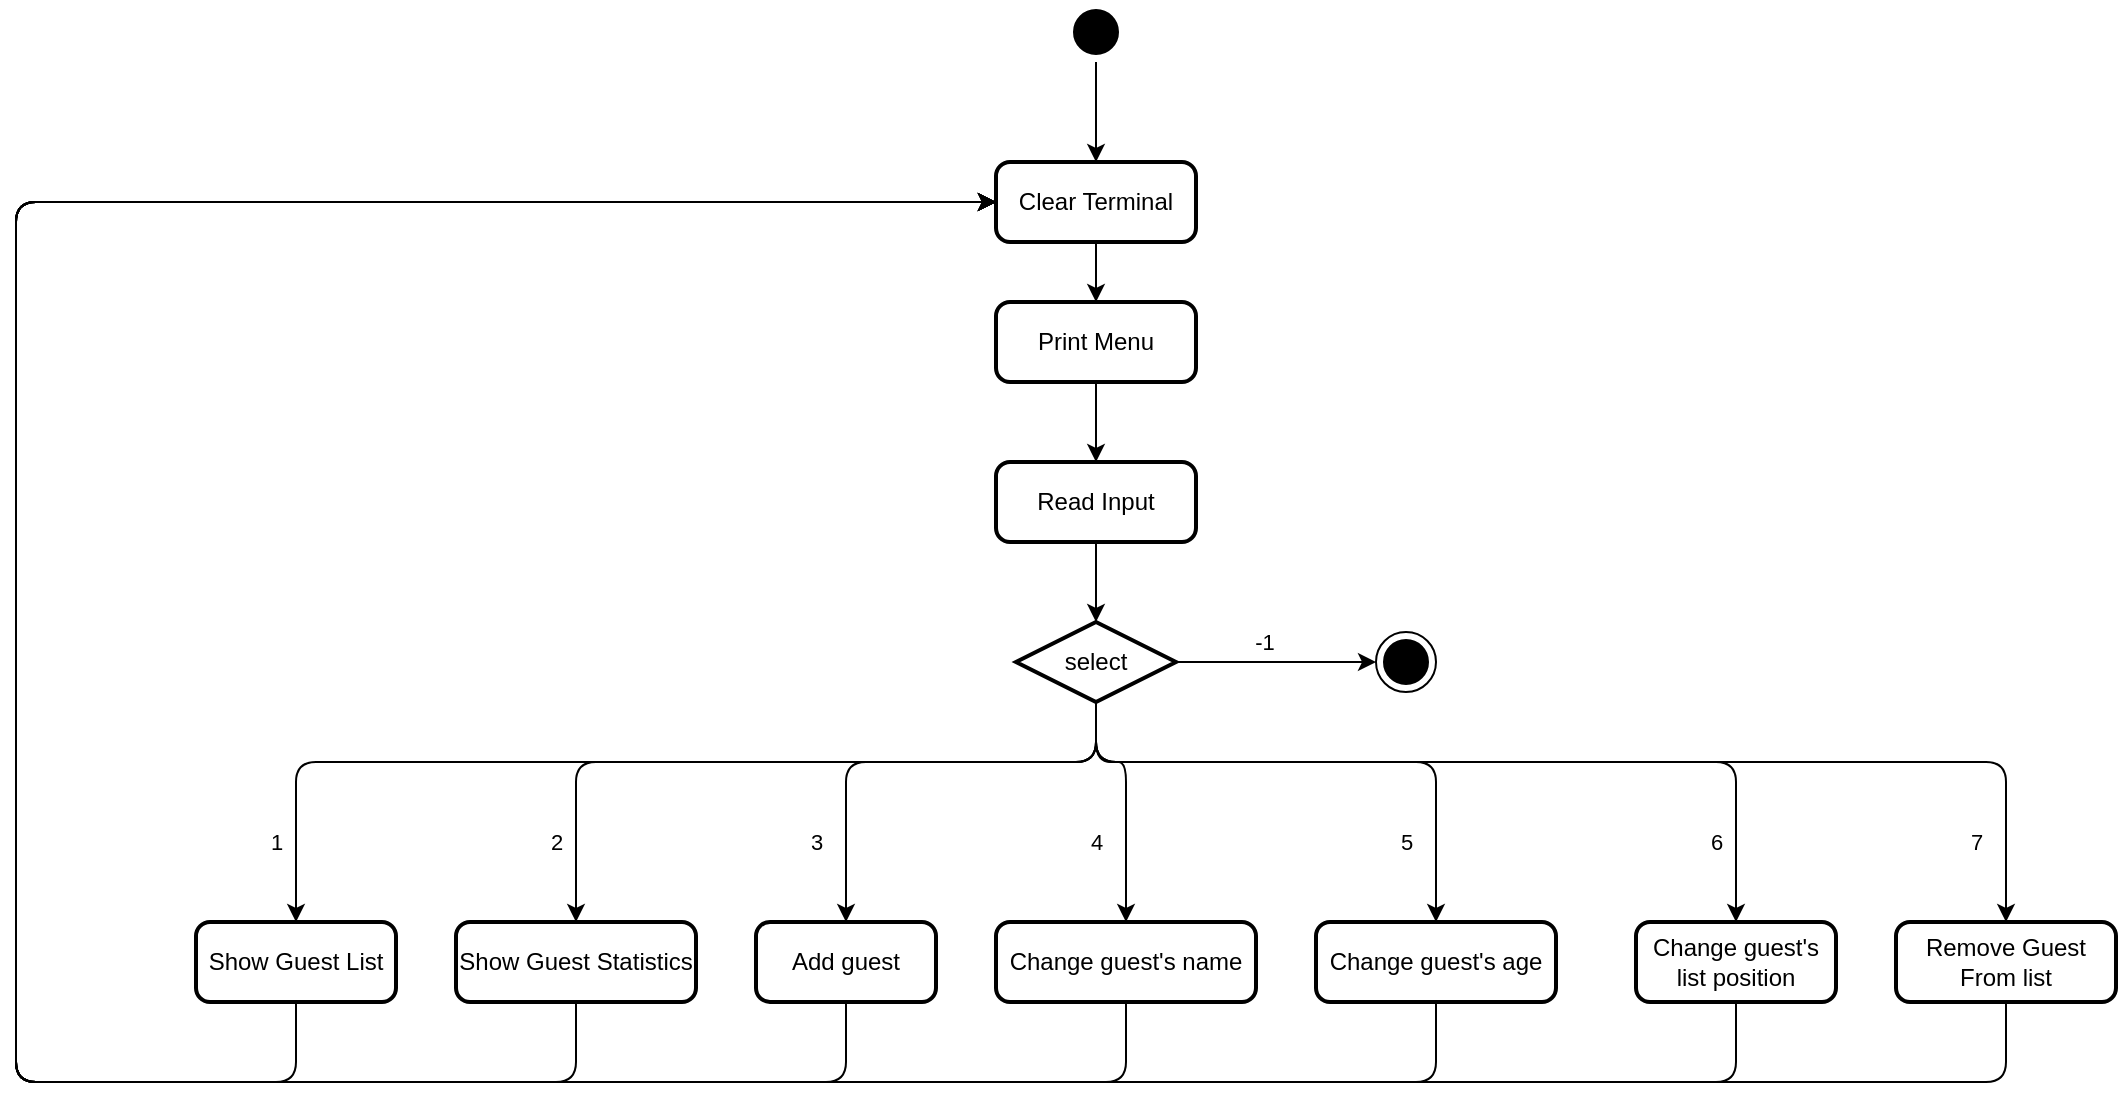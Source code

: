 <mxfile version="13.7.9" type="device"><diagram id="RhbGf4nqeW82p4Ea9uvp" name="Page-1"><mxGraphModel dx="1185" dy="685" grid="1" gridSize="10" guides="1" tooltips="1" connect="1" arrows="1" fold="1" page="1" pageScale="1" pageWidth="1920" pageHeight="1200" math="0" shadow="0"><root><mxCell id="0"/><mxCell id="1" parent="0"/><mxCell id="ypAei9CtxCtGfXP7TZWK-33" value="" style="edgeStyle=orthogonalEdgeStyle;rounded=1;orthogonalLoop=1;jettySize=auto;html=1;strokeColor=#000000;" parent="1" source="fhkOCV9rExHdYapnSbqb-5" target="ypAei9CtxCtGfXP7TZWK-32" edge="1"><mxGeometry relative="1" as="geometry"/></mxCell><mxCell id="fhkOCV9rExHdYapnSbqb-5" value="" style="ellipse;html=1;shape=startState;fillColor=#000000;" parent="1" vertex="1"><mxGeometry x="945" y="100" width="30" height="30" as="geometry"/></mxCell><mxCell id="WNatrVgWe7KQeNptW0Sx-4" value="" style="edgeStyle=orthogonalEdgeStyle;rounded=0;orthogonalLoop=1;jettySize=auto;html=1;" parent="1" source="fhkOCV9rExHdYapnSbqb-8" target="WNatrVgWe7KQeNptW0Sx-3" edge="1"><mxGeometry relative="1" as="geometry"/></mxCell><mxCell id="fhkOCV9rExHdYapnSbqb-8" value="Print Menu" style="rounded=1;whiteSpace=wrap;html=1;absoluteArcSize=1;arcSize=14;strokeWidth=2;" parent="1" vertex="1"><mxGeometry x="910" y="250" width="100" height="40" as="geometry"/></mxCell><mxCell id="ypAei9CtxCtGfXP7TZWK-5" value="" style="edgeStyle=orthogonalEdgeStyle;rounded=0;orthogonalLoop=1;jettySize=auto;html=1;strokeColor=#000000;" parent="1" source="WNatrVgWe7KQeNptW0Sx-3" target="ypAei9CtxCtGfXP7TZWK-2" edge="1"><mxGeometry relative="1" as="geometry"/></mxCell><mxCell id="WNatrVgWe7KQeNptW0Sx-3" value="Read Input" style="rounded=1;whiteSpace=wrap;html=1;absoluteArcSize=1;arcSize=14;strokeWidth=2;" parent="1" vertex="1"><mxGeometry x="910" y="330" width="100" height="40" as="geometry"/></mxCell><mxCell id="ypAei9CtxCtGfXP7TZWK-1" value="" style="ellipse;html=1;shape=endState;fillColor=#000000;" parent="1" vertex="1"><mxGeometry x="1100" y="415" width="30" height="30" as="geometry"/></mxCell><mxCell id="ypAei9CtxCtGfXP7TZWK-6" style="edgeStyle=orthogonalEdgeStyle;rounded=0;orthogonalLoop=1;jettySize=auto;html=1;exitX=1;exitY=0.5;exitDx=0;exitDy=0;strokeColor=#000000;" parent="1" source="ypAei9CtxCtGfXP7TZWK-2" target="ypAei9CtxCtGfXP7TZWK-1" edge="1"><mxGeometry relative="1" as="geometry"/></mxCell><mxCell id="ypAei9CtxCtGfXP7TZWK-7" value="-1" style="edgeLabel;html=1;align=center;verticalAlign=middle;resizable=0;points=[];" parent="ypAei9CtxCtGfXP7TZWK-6" vertex="1" connectable="0"><mxGeometry x="-0.132" y="-1" relative="1" as="geometry"><mxPoint y="-11" as="offset"/></mxGeometry></mxCell><mxCell id="ypAei9CtxCtGfXP7TZWK-9" style="edgeStyle=orthogonalEdgeStyle;rounded=1;orthogonalLoop=1;jettySize=auto;html=1;strokeColor=#000000;" parent="1" source="ypAei9CtxCtGfXP7TZWK-2" target="ypAei9CtxCtGfXP7TZWK-8" edge="1"><mxGeometry relative="1" as="geometry"><mxPoint x="860.0" y="450.03" as="sourcePoint"/><mxPoint x="630" y="520.03" as="targetPoint"/><Array as="points"><mxPoint x="960" y="480"/><mxPoint x="560" y="480"/></Array></mxGeometry></mxCell><mxCell id="ypAei9CtxCtGfXP7TZWK-10" value="1" style="edgeLabel;html=1;align=center;verticalAlign=middle;resizable=0;points=[];" parent="ypAei9CtxCtGfXP7TZWK-9" vertex="1" connectable="0"><mxGeometry x="-0.139" y="1" relative="1" as="geometry"><mxPoint x="-220.48" y="39.03" as="offset"/></mxGeometry></mxCell><mxCell id="ypAei9CtxCtGfXP7TZWK-13" style="edgeStyle=orthogonalEdgeStyle;rounded=1;orthogonalLoop=1;jettySize=auto;html=1;strokeColor=#000000;" parent="1" source="ypAei9CtxCtGfXP7TZWK-2" target="ypAei9CtxCtGfXP7TZWK-12" edge="1"><mxGeometry relative="1" as="geometry"><mxPoint x="859.941" y="450.001" as="sourcePoint"/><mxPoint x="1360" y="520.03" as="targetPoint"/><Array as="points"><mxPoint x="960" y="480"/><mxPoint x="1415" y="480"/></Array></mxGeometry></mxCell><mxCell id="ypAei9CtxCtGfXP7TZWK-14" value="7" style="edgeLabel;html=1;align=center;verticalAlign=middle;resizable=0;points=[];" parent="ypAei9CtxCtGfXP7TZWK-13" vertex="1" connectable="0"><mxGeometry x="0.353" y="3" relative="1" as="geometry"><mxPoint x="87.5" y="43" as="offset"/></mxGeometry></mxCell><mxCell id="ypAei9CtxCtGfXP7TZWK-17" style="edgeStyle=orthogonalEdgeStyle;rounded=1;orthogonalLoop=1;jettySize=auto;html=1;entryX=0.5;entryY=0;entryDx=0;entryDy=0;strokeColor=#000000;" parent="1" source="ypAei9CtxCtGfXP7TZWK-2" target="ypAei9CtxCtGfXP7TZWK-16" edge="1"><mxGeometry relative="1" as="geometry"><mxPoint x="860.0" y="450.03" as="sourcePoint"/><Array as="points"><mxPoint x="960" y="480"/><mxPoint x="835" y="480"/></Array></mxGeometry></mxCell><mxCell id="ypAei9CtxCtGfXP7TZWK-18" value="3" style="edgeLabel;html=1;align=center;verticalAlign=middle;resizable=0;points=[];" parent="ypAei9CtxCtGfXP7TZWK-17" vertex="1" connectable="0"><mxGeometry x="0.37" y="4" relative="1" as="geometry"><mxPoint x="-19" y="33.8" as="offset"/></mxGeometry></mxCell><mxCell id="ypAei9CtxCtGfXP7TZWK-21" style="edgeStyle=orthogonalEdgeStyle;rounded=1;orthogonalLoop=1;jettySize=auto;html=1;strokeColor=#000000;" parent="1" source="ypAei9CtxCtGfXP7TZWK-2" target="ypAei9CtxCtGfXP7TZWK-20" edge="1"><mxGeometry relative="1" as="geometry"><mxPoint x="859.941" y="450.001" as="sourcePoint"/><Array as="points"><mxPoint x="960" y="480"/><mxPoint x="975" y="480"/></Array></mxGeometry></mxCell><mxCell id="ypAei9CtxCtGfXP7TZWK-22" value="4" style="edgeLabel;html=1;align=center;verticalAlign=middle;resizable=0;points=[];" parent="ypAei9CtxCtGfXP7TZWK-21" vertex="1" connectable="0"><mxGeometry x="0.064" relative="1" as="geometry"><mxPoint x="-15.0" y="18.6" as="offset"/></mxGeometry></mxCell><mxCell id="ypAei9CtxCtGfXP7TZWK-24" style="edgeStyle=orthogonalEdgeStyle;rounded=1;orthogonalLoop=1;jettySize=auto;html=1;strokeColor=#000000;" parent="1" source="ypAei9CtxCtGfXP7TZWK-2" target="ypAei9CtxCtGfXP7TZWK-23" edge="1"><mxGeometry relative="1" as="geometry"><mxPoint x="860.0" y="450.03" as="sourcePoint"/><Array as="points"><mxPoint x="960" y="480"/><mxPoint x="1130" y="480"/></Array></mxGeometry></mxCell><mxCell id="ypAei9CtxCtGfXP7TZWK-25" value="5" style="edgeLabel;html=1;align=center;verticalAlign=middle;resizable=0;points=[];" parent="ypAei9CtxCtGfXP7TZWK-24" vertex="1" connectable="0"><mxGeometry x="0.631" y="2" relative="1" as="geometry"><mxPoint x="-17" y="11.6" as="offset"/></mxGeometry></mxCell><mxCell id="ypAei9CtxCtGfXP7TZWK-27" style="edgeStyle=orthogonalEdgeStyle;rounded=1;orthogonalLoop=1;jettySize=auto;html=1;strokeColor=#000000;" parent="1" source="ypAei9CtxCtGfXP7TZWK-2" target="ypAei9CtxCtGfXP7TZWK-26" edge="1"><mxGeometry relative="1" as="geometry"><mxPoint x="860.0" y="450.03" as="sourcePoint"/><Array as="points"><mxPoint x="960" y="480"/><mxPoint x="1280" y="480"/></Array></mxGeometry></mxCell><mxCell id="ypAei9CtxCtGfXP7TZWK-28" value="6" style="edgeLabel;html=1;align=center;verticalAlign=middle;resizable=0;points=[];" parent="ypAei9CtxCtGfXP7TZWK-27" vertex="1" connectable="0"><mxGeometry x="0.735" y="-1" relative="1" as="geometry"><mxPoint x="-9.03" y="17.2" as="offset"/></mxGeometry></mxCell><mxCell id="4ucHONzgHgkcqOYlaXAK-3" style="edgeStyle=orthogonalEdgeStyle;rounded=1;orthogonalLoop=1;jettySize=auto;html=1;exitX=0.5;exitY=1;exitDx=0;exitDy=0;" parent="1" source="ypAei9CtxCtGfXP7TZWK-2" target="4ucHONzgHgkcqOYlaXAK-1" edge="1"><mxGeometry relative="1" as="geometry"><Array as="points"><mxPoint x="960" y="480"/><mxPoint x="700" y="480"/></Array></mxGeometry></mxCell><mxCell id="3t0P2YXTXQo6SpYHMu0n-1" value="2" style="edgeLabel;html=1;align=center;verticalAlign=middle;resizable=0;points=[];" vertex="1" connectable="0" parent="4ucHONzgHgkcqOYlaXAK-3"><mxGeometry x="0.712" y="-2" relative="1" as="geometry"><mxPoint x="-8.03" y="13.45" as="offset"/></mxGeometry></mxCell><mxCell id="ypAei9CtxCtGfXP7TZWK-2" value="select" style="rhombus;whiteSpace=wrap;html=1;strokeWidth=2;rounded=0;" parent="1" vertex="1"><mxGeometry x="920" y="410" width="80" height="40" as="geometry"/></mxCell><mxCell id="ypAei9CtxCtGfXP7TZWK-11" style="edgeStyle=orthogonalEdgeStyle;rounded=1;orthogonalLoop=1;jettySize=auto;html=1;strokeColor=#000000;" parent="1" source="ypAei9CtxCtGfXP7TZWK-8" target="ypAei9CtxCtGfXP7TZWK-32" edge="1"><mxGeometry relative="1" as="geometry"><mxPoint x="740" y="700" as="targetPoint"/><Array as="points"><mxPoint x="560" y="640"/><mxPoint x="420" y="640"/><mxPoint x="420" y="200"/></Array></mxGeometry></mxCell><mxCell id="ypAei9CtxCtGfXP7TZWK-8" value="Show Guest List" style="rounded=1;whiteSpace=wrap;html=1;absoluteArcSize=1;arcSize=14;strokeWidth=2;" parent="1" vertex="1"><mxGeometry x="510" y="560" width="100" height="40" as="geometry"/></mxCell><mxCell id="ypAei9CtxCtGfXP7TZWK-15" style="edgeStyle=orthogonalEdgeStyle;rounded=1;orthogonalLoop=1;jettySize=auto;html=1;exitX=0.5;exitY=1;exitDx=0;exitDy=0;strokeColor=#000000;" parent="1" source="ypAei9CtxCtGfXP7TZWK-12" target="ypAei9CtxCtGfXP7TZWK-32" edge="1"><mxGeometry relative="1" as="geometry"><Array as="points"><mxPoint x="1415" y="640"/><mxPoint x="420" y="640"/><mxPoint x="420" y="200"/></Array></mxGeometry></mxCell><mxCell id="ypAei9CtxCtGfXP7TZWK-12" value="Remove Guest From list" style="rounded=1;whiteSpace=wrap;html=1;absoluteArcSize=1;arcSize=14;strokeWidth=2;" parent="1" vertex="1"><mxGeometry x="1360" y="559.97" width="110" height="40" as="geometry"/></mxCell><mxCell id="ypAei9CtxCtGfXP7TZWK-19" style="edgeStyle=orthogonalEdgeStyle;rounded=1;orthogonalLoop=1;jettySize=auto;html=1;exitX=0.5;exitY=1;exitDx=0;exitDy=0;strokeColor=#000000;" parent="1" source="ypAei9CtxCtGfXP7TZWK-16" target="ypAei9CtxCtGfXP7TZWK-32" edge="1"><mxGeometry relative="1" as="geometry"><Array as="points"><mxPoint x="835" y="640"/><mxPoint x="420" y="640"/><mxPoint x="420" y="200"/></Array></mxGeometry></mxCell><mxCell id="ypAei9CtxCtGfXP7TZWK-16" value="Add guest" style="rounded=1;whiteSpace=wrap;html=1;absoluteArcSize=1;arcSize=14;strokeWidth=2;" parent="1" vertex="1"><mxGeometry x="790" y="559.97" width="90" height="40" as="geometry"/></mxCell><mxCell id="ypAei9CtxCtGfXP7TZWK-29" style="edgeStyle=orthogonalEdgeStyle;rounded=1;orthogonalLoop=1;jettySize=auto;html=1;exitX=0.5;exitY=1;exitDx=0;exitDy=0;strokeColor=#000000;" parent="1" source="ypAei9CtxCtGfXP7TZWK-20" target="ypAei9CtxCtGfXP7TZWK-32" edge="1"><mxGeometry relative="1" as="geometry"><Array as="points"><mxPoint x="975" y="640"/><mxPoint x="420" y="640"/><mxPoint x="420" y="200"/></Array></mxGeometry></mxCell><mxCell id="ypAei9CtxCtGfXP7TZWK-20" value="Change guest's name" style="rounded=1;whiteSpace=wrap;html=1;absoluteArcSize=1;arcSize=14;strokeWidth=2;" parent="1" vertex="1"><mxGeometry x="910" y="559.97" width="130" height="40" as="geometry"/></mxCell><mxCell id="ypAei9CtxCtGfXP7TZWK-30" style="edgeStyle=orthogonalEdgeStyle;rounded=1;orthogonalLoop=1;jettySize=auto;html=1;strokeColor=#000000;" parent="1" source="ypAei9CtxCtGfXP7TZWK-23" target="ypAei9CtxCtGfXP7TZWK-32" edge="1"><mxGeometry relative="1" as="geometry"><Array as="points"><mxPoint x="1130" y="640"/><mxPoint x="420" y="640"/><mxPoint x="420" y="200"/></Array></mxGeometry></mxCell><mxCell id="ypAei9CtxCtGfXP7TZWK-23" value="Change guest's age" style="rounded=1;whiteSpace=wrap;html=1;absoluteArcSize=1;arcSize=14;strokeWidth=2;" parent="1" vertex="1"><mxGeometry x="1070" y="559.97" width="120" height="40" as="geometry"/></mxCell><mxCell id="ypAei9CtxCtGfXP7TZWK-31" style="edgeStyle=orthogonalEdgeStyle;rounded=1;orthogonalLoop=1;jettySize=auto;html=1;strokeColor=#000000;" parent="1" source="ypAei9CtxCtGfXP7TZWK-26" target="ypAei9CtxCtGfXP7TZWK-32" edge="1"><mxGeometry relative="1" as="geometry"><Array as="points"><mxPoint x="1280" y="640"/><mxPoint x="420" y="640"/><mxPoint x="420" y="200"/></Array></mxGeometry></mxCell><mxCell id="ypAei9CtxCtGfXP7TZWK-26" value="Change guest's list position" style="rounded=1;whiteSpace=wrap;html=1;absoluteArcSize=1;arcSize=14;strokeWidth=2;" parent="1" vertex="1"><mxGeometry x="1230" y="559.97" width="100" height="40" as="geometry"/></mxCell><mxCell id="ypAei9CtxCtGfXP7TZWK-34" value="" style="edgeStyle=orthogonalEdgeStyle;rounded=1;orthogonalLoop=1;jettySize=auto;html=1;strokeColor=#000000;" parent="1" source="ypAei9CtxCtGfXP7TZWK-32" target="fhkOCV9rExHdYapnSbqb-8" edge="1"><mxGeometry relative="1" as="geometry"/></mxCell><mxCell id="ypAei9CtxCtGfXP7TZWK-32" value="Clear Terminal" style="rounded=1;whiteSpace=wrap;html=1;absoluteArcSize=1;arcSize=14;strokeWidth=2;" parent="1" vertex="1"><mxGeometry x="910" y="180" width="100" height="40" as="geometry"/></mxCell><mxCell id="4ucHONzgHgkcqOYlaXAK-2" style="edgeStyle=orthogonalEdgeStyle;rounded=1;orthogonalLoop=1;jettySize=auto;html=1;" parent="1" source="4ucHONzgHgkcqOYlaXAK-1" target="ypAei9CtxCtGfXP7TZWK-32" edge="1"><mxGeometry relative="1" as="geometry"><Array as="points"><mxPoint x="700" y="640"/><mxPoint x="420" y="640"/><mxPoint x="420" y="200"/></Array></mxGeometry></mxCell><mxCell id="4ucHONzgHgkcqOYlaXAK-1" value="Show Guest Statistics" style="rounded=1;whiteSpace=wrap;html=1;absoluteArcSize=1;arcSize=14;strokeWidth=2;" parent="1" vertex="1"><mxGeometry x="640" y="560" width="120" height="40" as="geometry"/></mxCell></root></mxGraphModel></diagram></mxfile>